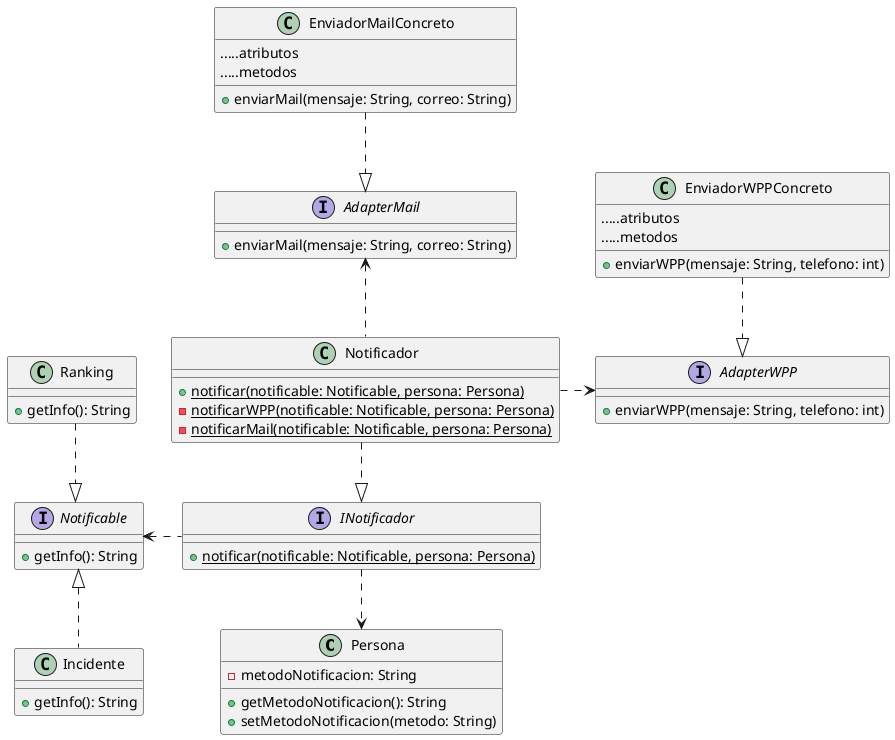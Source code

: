 @startuml
skinparam linetype ortho

class Persona{
    -metodoNotificacion: String

    +getMetodoNotificacion(): String
    +setMetodoNotificacion(metodo: String)
}

interface Notificable{
    +getInfo(): String
}

class Ranking{
    +getInfo(): String
}
class Incidente{
    +getInfo(): String
}
Ranking .down.|> Notificable
Incidente .up.|> Notificable

interface INotificador{
    {static}+notificar(notificable: Notificable, persona: Persona)
}

Notificador ..|> INotificador

INotificador ..> Persona
INotificador .left.> Notificable

class Notificador{
    {static}+notificar(notificable: Notificable, persona: Persona)
    {static}-notificarWPP(notificable: Notificable, persona: Persona)
    {static}-notificarMail(notificable: Notificable, persona: Persona)
}

Notificador .up.> AdapterMail
Notificador .right.> AdapterWPP

interface AdapterMail{
    +enviarMail(mensaje: String, correo: String)
}

class EnviadorMailConcreto{
    .....atributos
    +enviarMail(mensaje: String, correo: String)
    .....metodos
}
EnviadorMailConcreto ..|> AdapterMail

interface AdapterWPP{
    +enviarWPP(mensaje: String, telefono: int)
}
class EnviadorWPPConcreto{
    .....atributos
    +enviarWPP(mensaje: String, telefono: int)
    .....metodos
}
EnviadorWPPConcreto ..|> AdapterWPP

@enduml